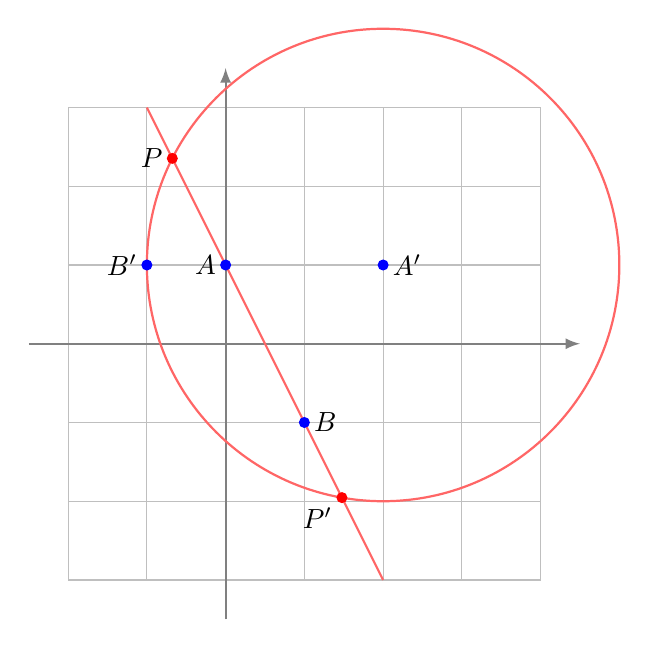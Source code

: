 \begin{tikzpicture}
      \draw[lightgray] (-2,-3) grid (4,3);
       \draw[->,>=latex,thick, gray] (-2.5,0)--(4.5,0);
       \draw[->,>=latex,thick, gray] (0,-3.5)--(0,3.5);

      \draw[thick, color=red!60] (2,1) circle (3);
       \draw[thick, color=red!60] (-1,3)--(2,-3);

      \coordinate (P) at  ({2/5-sqrt(29)/5},{1/5+2*sqrt(29)/5});
       \fill[red] (P) circle (2pt);
       \node at (P) [left] {$P$}; 


      \coordinate (PP) at  ({2/5+sqrt(29)/5},{1/5-2*sqrt(29)/5});
       \fill[red] (PP) circle (2pt);
       \node at (PP) [below left] {$P'$}; 

       \fill[blue] (0,1) circle (2pt);
       \node at (0,1) [left] {$A$}; 
       \fill[blue] (1,-1) circle (2pt);
       \node at (1,-1) [right] {$B$}; 

       \fill[blue] (2,1) circle (2pt);
       \node at (2,1) [right] {$A'$}; 
       \fill[blue] (-1,1) circle (2pt);
       \node at (-1,1) [left] {$B'$}; 
\end{tikzpicture}
